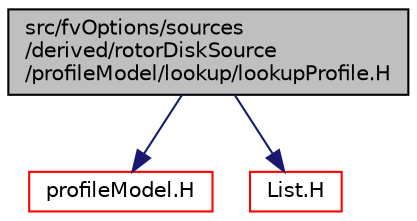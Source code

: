 digraph "src/fvOptions/sources/derived/rotorDiskSource/profileModel/lookup/lookupProfile.H"
{
  bgcolor="transparent";
  edge [fontname="Helvetica",fontsize="10",labelfontname="Helvetica",labelfontsize="10"];
  node [fontname="Helvetica",fontsize="10",shape=record];
  Node0 [label="src/fvOptions/sources\l/derived/rotorDiskSource\l/profileModel/lookup/lookupProfile.H",height=0.2,width=0.4,color="black", fillcolor="grey75", style="filled", fontcolor="black"];
  Node0 -> Node1 [color="midnightblue",fontsize="10",style="solid",fontname="Helvetica"];
  Node1 [label="profileModel.H",height=0.2,width=0.4,color="red",URL="$a05357.html"];
  Node0 -> Node78 [color="midnightblue",fontsize="10",style="solid",fontname="Helvetica"];
  Node78 [label="List.H",height=0.2,width=0.4,color="red",URL="$a09368.html"];
}
